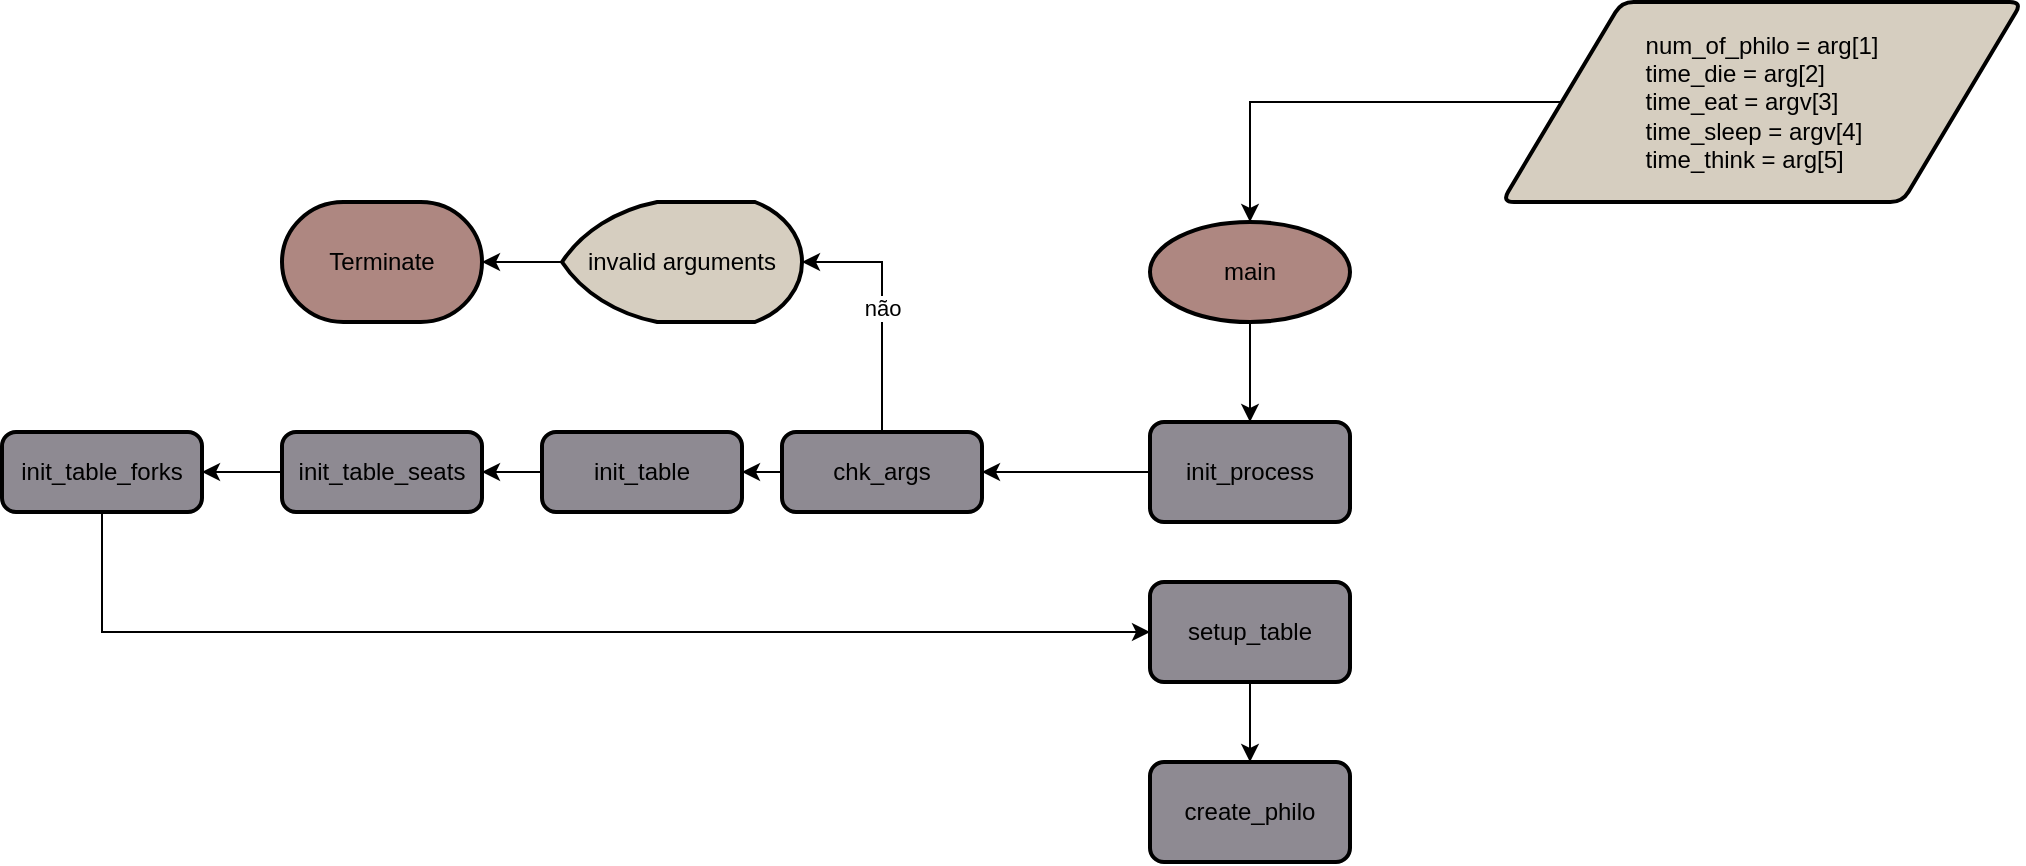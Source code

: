 <mxfile version="18.2.1" type="github">
  <diagram id="75WL5PLw_IwoUXddW2Ck" name="Page-1">
    <mxGraphModel dx="1863" dy="452" grid="1" gridSize="10" guides="1" tooltips="1" connect="1" arrows="1" fold="1" page="1" pageScale="1" pageWidth="827" pageHeight="1169" math="0" shadow="0">
      <root>
        <mxCell id="0" />
        <mxCell id="1" parent="0" />
        <mxCell id="QpZziWP00qO4hB4BiGsR-5" style="edgeStyle=orthogonalEdgeStyle;rounded=0;orthogonalLoop=1;jettySize=auto;html=1;exitX=0.5;exitY=1;exitDx=0;exitDy=0;exitPerimeter=0;" parent="1" source="QpZziWP00qO4hB4BiGsR-1" target="QpZziWP00qO4hB4BiGsR-4" edge="1">
          <mxGeometry relative="1" as="geometry" />
        </mxCell>
        <mxCell id="QpZziWP00qO4hB4BiGsR-1" value="main" style="strokeWidth=2;html=1;shape=mxgraph.flowchart.start_1;whiteSpace=wrap;fillColor=#ae8781;" parent="1" vertex="1">
          <mxGeometry x="364" y="150" width="100" height="50" as="geometry" />
        </mxCell>
        <mxCell id="QpZziWP00qO4hB4BiGsR-3" style="edgeStyle=orthogonalEdgeStyle;rounded=0;orthogonalLoop=1;jettySize=auto;html=1;exitX=0;exitY=0.5;exitDx=0;exitDy=0;entryX=0.5;entryY=0;entryDx=0;entryDy=0;entryPerimeter=0;" parent="1" source="QpZziWP00qO4hB4BiGsR-2" target="QpZziWP00qO4hB4BiGsR-1" edge="1">
          <mxGeometry relative="1" as="geometry" />
        </mxCell>
        <mxCell id="QpZziWP00qO4hB4BiGsR-2" value="&lt;div&gt;num_of_philo = arg[1]&lt;/div&gt;&lt;div align=&quot;left&quot;&gt;time_die = arg[2]&lt;/div&gt;&lt;div align=&quot;left&quot;&gt;time_eat = argv[3]&lt;/div&gt;&lt;div align=&quot;left&quot;&gt;time_sleep = argv[4]&lt;/div&gt;&lt;div align=&quot;left&quot;&gt;time_think = arg[5]&lt;br&gt;&lt;/div&gt;" style="shape=parallelogram;html=1;strokeWidth=2;perimeter=parallelogramPerimeter;whiteSpace=wrap;rounded=1;arcSize=12;size=0.23;fillColor=#d6cec0;" parent="1" vertex="1">
          <mxGeometry x="540" y="40" width="260" height="100" as="geometry" />
        </mxCell>
        <mxCell id="QpZziWP00qO4hB4BiGsR-18" style="edgeStyle=orthogonalEdgeStyle;rounded=0;orthogonalLoop=1;jettySize=auto;html=1;exitX=0;exitY=0.5;exitDx=0;exitDy=0;entryX=1;entryY=0.5;entryDx=0;entryDy=0;" parent="1" source="QpZziWP00qO4hB4BiGsR-4" target="QpZziWP00qO4hB4BiGsR-8" edge="1">
          <mxGeometry relative="1" as="geometry" />
        </mxCell>
        <mxCell id="QpZziWP00qO4hB4BiGsR-4" value="init_process" style="rounded=1;whiteSpace=wrap;html=1;absoluteArcSize=1;arcSize=14;strokeWidth=2;fillColor=#8e8a92;" parent="1" vertex="1">
          <mxGeometry x="364" y="250" width="100" height="50" as="geometry" />
        </mxCell>
        <mxCell id="QpZziWP00qO4hB4BiGsR-19" style="edgeStyle=orthogonalEdgeStyle;rounded=0;orthogonalLoop=1;jettySize=auto;html=1;exitX=0;exitY=0.5;exitDx=0;exitDy=0;entryX=1;entryY=0.5;entryDx=0;entryDy=0;" parent="1" source="QpZziWP00qO4hB4BiGsR-8" target="QpZziWP00qO4hB4BiGsR-10" edge="1">
          <mxGeometry relative="1" as="geometry" />
        </mxCell>
        <mxCell id="QpZziWP00qO4hB4BiGsR-8" value="chk_args" style="rounded=1;whiteSpace=wrap;html=1;absoluteArcSize=1;arcSize=14;strokeWidth=2;fillColor=#8e8a92;" parent="1" vertex="1">
          <mxGeometry x="180" y="255" width="100" height="40" as="geometry" />
        </mxCell>
        <mxCell id="QpZziWP00qO4hB4BiGsR-20" style="edgeStyle=orthogonalEdgeStyle;rounded=0;orthogonalLoop=1;jettySize=auto;html=1;exitX=0;exitY=0.5;exitDx=0;exitDy=0;entryX=1;entryY=0.5;entryDx=0;entryDy=0;" parent="1" source="QpZziWP00qO4hB4BiGsR-10" target="QpZziWP00qO4hB4BiGsR-11" edge="1">
          <mxGeometry relative="1" as="geometry" />
        </mxCell>
        <mxCell id="QpZziWP00qO4hB4BiGsR-10" value="init_table" style="rounded=1;whiteSpace=wrap;html=1;absoluteArcSize=1;arcSize=14;strokeWidth=2;fillColor=#8e8a92;" parent="1" vertex="1">
          <mxGeometry x="60" y="255" width="100" height="40" as="geometry" />
        </mxCell>
        <mxCell id="QpZziWP00qO4hB4BiGsR-24" style="edgeStyle=orthogonalEdgeStyle;rounded=0;orthogonalLoop=1;jettySize=auto;html=1;exitX=0;exitY=0.5;exitDx=0;exitDy=0;entryX=1;entryY=0.5;entryDx=0;entryDy=0;" parent="1" source="QpZziWP00qO4hB4BiGsR-11" target="QpZziWP00qO4hB4BiGsR-23" edge="1">
          <mxGeometry relative="1" as="geometry" />
        </mxCell>
        <mxCell id="QpZziWP00qO4hB4BiGsR-11" value="init_table_seats" style="rounded=1;whiteSpace=wrap;html=1;absoluteArcSize=1;arcSize=14;strokeWidth=2;fillColor=#8e8a92;" parent="1" vertex="1">
          <mxGeometry x="-70" y="255" width="100" height="40" as="geometry" />
        </mxCell>
        <mxCell id="QpZziWP00qO4hB4BiGsR-17" value="não" style="edgeStyle=orthogonalEdgeStyle;rounded=0;orthogonalLoop=1;jettySize=auto;html=1;exitX=0.5;exitY=0;exitDx=0;exitDy=0;entryX=1;entryY=0.5;entryDx=0;entryDy=0;entryPerimeter=0;" parent="1" source="QpZziWP00qO4hB4BiGsR-8" target="QpZziWP00qO4hB4BiGsR-16" edge="1">
          <mxGeometry relative="1" as="geometry" />
        </mxCell>
        <mxCell id="QpZziWP00qO4hB4BiGsR-22" style="edgeStyle=orthogonalEdgeStyle;rounded=0;orthogonalLoop=1;jettySize=auto;html=1;exitX=0;exitY=0.5;exitDx=0;exitDy=0;exitPerimeter=0;entryX=1;entryY=0.5;entryDx=0;entryDy=0;entryPerimeter=0;" parent="1" source="QpZziWP00qO4hB4BiGsR-16" target="QpZziWP00qO4hB4BiGsR-21" edge="1">
          <mxGeometry relative="1" as="geometry" />
        </mxCell>
        <mxCell id="QpZziWP00qO4hB4BiGsR-16" value="invalid arguments" style="strokeWidth=2;html=1;shape=mxgraph.flowchart.display;whiteSpace=wrap;fillColor=#d6cec0;" parent="1" vertex="1">
          <mxGeometry x="70" y="140" width="120" height="60" as="geometry" />
        </mxCell>
        <mxCell id="QpZziWP00qO4hB4BiGsR-21" value="Terminate" style="strokeWidth=2;html=1;shape=mxgraph.flowchart.terminator;whiteSpace=wrap;fillColor=#AE8781;" parent="1" vertex="1">
          <mxGeometry x="-70" y="140" width="100" height="60" as="geometry" />
        </mxCell>
        <mxCell id="QpZziWP00qO4hB4BiGsR-26" style="edgeStyle=orthogonalEdgeStyle;rounded=0;orthogonalLoop=1;jettySize=auto;html=1;exitX=0.5;exitY=1;exitDx=0;exitDy=0;entryX=0;entryY=0.5;entryDx=0;entryDy=0;" parent="1" source="QpZziWP00qO4hB4BiGsR-23" target="QpZziWP00qO4hB4BiGsR-25" edge="1">
          <mxGeometry relative="1" as="geometry" />
        </mxCell>
        <mxCell id="QpZziWP00qO4hB4BiGsR-23" value="init_table_forks" style="rounded=1;whiteSpace=wrap;html=1;absoluteArcSize=1;arcSize=14;strokeWidth=2;fillColor=#8e8a92;" parent="1" vertex="1">
          <mxGeometry x="-210" y="255" width="100" height="40" as="geometry" />
        </mxCell>
        <mxCell id="gsyBVfNMO3Vyjgnw6gy--2" style="edgeStyle=orthogonalEdgeStyle;rounded=0;orthogonalLoop=1;jettySize=auto;html=1;exitX=0.5;exitY=1;exitDx=0;exitDy=0;entryX=0.5;entryY=0;entryDx=0;entryDy=0;" edge="1" parent="1" source="QpZziWP00qO4hB4BiGsR-25" target="gsyBVfNMO3Vyjgnw6gy--1">
          <mxGeometry relative="1" as="geometry" />
        </mxCell>
        <mxCell id="QpZziWP00qO4hB4BiGsR-25" value="setup_table" style="rounded=1;whiteSpace=wrap;html=1;absoluteArcSize=1;arcSize=14;strokeWidth=2;fillColor=#8E8A92;" parent="1" vertex="1">
          <mxGeometry x="364" y="330" width="100" height="50" as="geometry" />
        </mxCell>
        <mxCell id="gsyBVfNMO3Vyjgnw6gy--1" value="create_philo" style="rounded=1;whiteSpace=wrap;html=1;absoluteArcSize=1;arcSize=14;strokeWidth=2;fillColor=#8E8A92;" vertex="1" parent="1">
          <mxGeometry x="364" y="420" width="100" height="50" as="geometry" />
        </mxCell>
      </root>
    </mxGraphModel>
  </diagram>
</mxfile>
